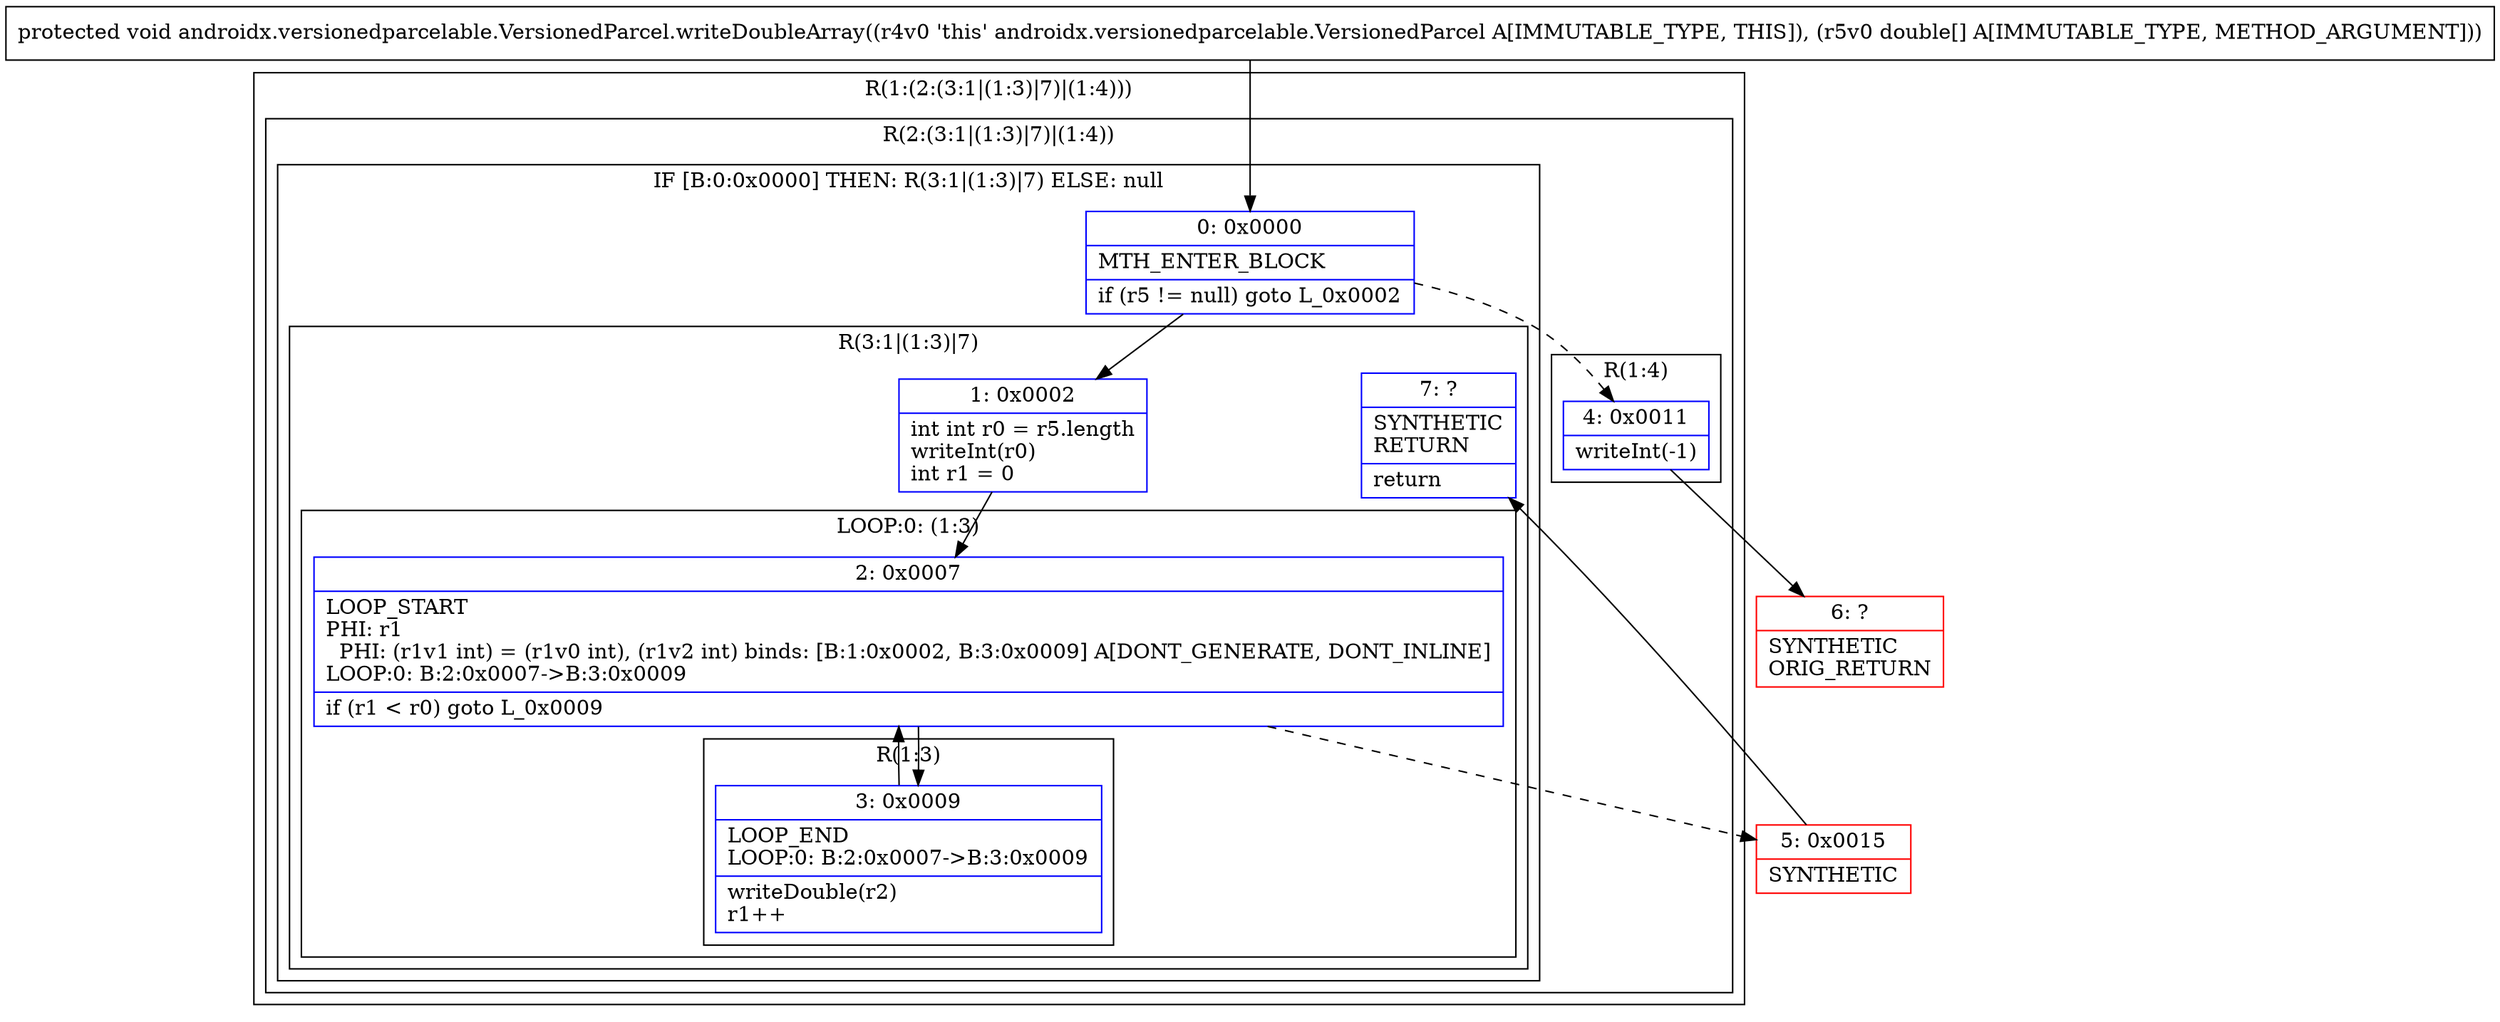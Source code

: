 digraph "CFG forandroidx.versionedparcelable.VersionedParcel.writeDoubleArray([D)V" {
subgraph cluster_Region_828475604 {
label = "R(1:(2:(3:1|(1:3)|7)|(1:4)))";
node [shape=record,color=blue];
subgraph cluster_Region_1160132924 {
label = "R(2:(3:1|(1:3)|7)|(1:4))";
node [shape=record,color=blue];
subgraph cluster_IfRegion_1315152895 {
label = "IF [B:0:0x0000] THEN: R(3:1|(1:3)|7) ELSE: null";
node [shape=record,color=blue];
Node_0 [shape=record,label="{0\:\ 0x0000|MTH_ENTER_BLOCK\l|if (r5 != null) goto L_0x0002\l}"];
subgraph cluster_Region_352676222 {
label = "R(3:1|(1:3)|7)";
node [shape=record,color=blue];
Node_1 [shape=record,label="{1\:\ 0x0002|int int r0 = r5.length\lwriteInt(r0)\lint r1 = 0\l}"];
subgraph cluster_LoopRegion_780862299 {
label = "LOOP:0: (1:3)";
node [shape=record,color=blue];
Node_2 [shape=record,label="{2\:\ 0x0007|LOOP_START\lPHI: r1 \l  PHI: (r1v1 int) = (r1v0 int), (r1v2 int) binds: [B:1:0x0002, B:3:0x0009] A[DONT_GENERATE, DONT_INLINE]\lLOOP:0: B:2:0x0007\-\>B:3:0x0009\l|if (r1 \< r0) goto L_0x0009\l}"];
subgraph cluster_Region_181192188 {
label = "R(1:3)";
node [shape=record,color=blue];
Node_3 [shape=record,label="{3\:\ 0x0009|LOOP_END\lLOOP:0: B:2:0x0007\-\>B:3:0x0009\l|writeDouble(r2)\lr1++\l}"];
}
}
Node_7 [shape=record,label="{7\:\ ?|SYNTHETIC\lRETURN\l|return\l}"];
}
}
subgraph cluster_Region_328272246 {
label = "R(1:4)";
node [shape=record,color=blue];
Node_4 [shape=record,label="{4\:\ 0x0011|writeInt(\-1)\l}"];
}
}
}
Node_5 [shape=record,color=red,label="{5\:\ 0x0015|SYNTHETIC\l}"];
Node_6 [shape=record,color=red,label="{6\:\ ?|SYNTHETIC\lORIG_RETURN\l}"];
MethodNode[shape=record,label="{protected void androidx.versionedparcelable.VersionedParcel.writeDoubleArray((r4v0 'this' androidx.versionedparcelable.VersionedParcel A[IMMUTABLE_TYPE, THIS]), (r5v0 double[] A[IMMUTABLE_TYPE, METHOD_ARGUMENT])) }"];
MethodNode -> Node_0;
Node_0 -> Node_1;
Node_0 -> Node_4[style=dashed];
Node_1 -> Node_2;
Node_2 -> Node_3;
Node_2 -> Node_5[style=dashed];
Node_3 -> Node_2;
Node_4 -> Node_6;
Node_5 -> Node_7;
}


